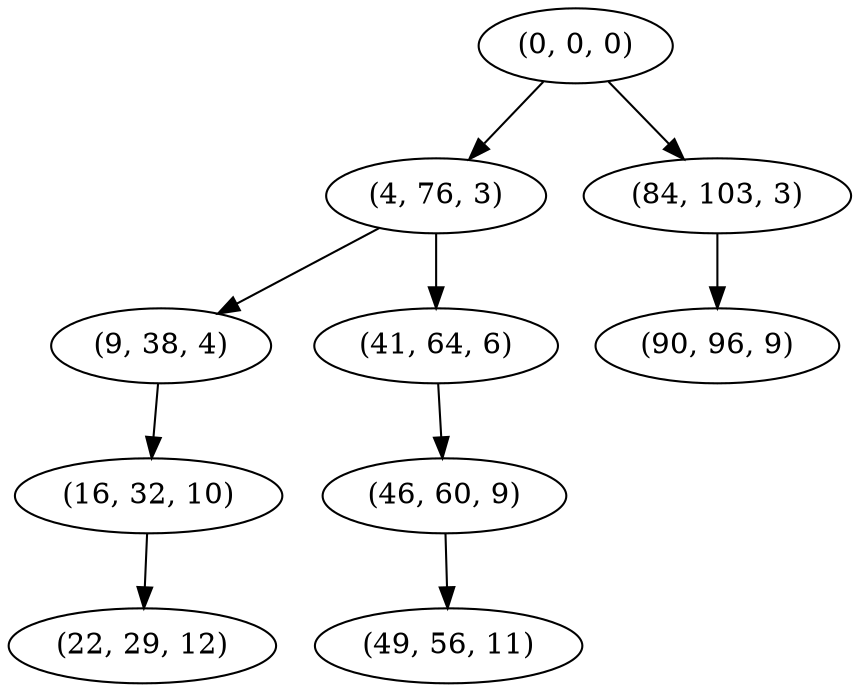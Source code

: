 digraph tree {
    "(0, 0, 0)";
    "(4, 76, 3)";
    "(9, 38, 4)";
    "(16, 32, 10)";
    "(22, 29, 12)";
    "(41, 64, 6)";
    "(46, 60, 9)";
    "(49, 56, 11)";
    "(84, 103, 3)";
    "(90, 96, 9)";
    "(0, 0, 0)" -> "(4, 76, 3)";
    "(0, 0, 0)" -> "(84, 103, 3)";
    "(4, 76, 3)" -> "(9, 38, 4)";
    "(4, 76, 3)" -> "(41, 64, 6)";
    "(9, 38, 4)" -> "(16, 32, 10)";
    "(16, 32, 10)" -> "(22, 29, 12)";
    "(41, 64, 6)" -> "(46, 60, 9)";
    "(46, 60, 9)" -> "(49, 56, 11)";
    "(84, 103, 3)" -> "(90, 96, 9)";
}
